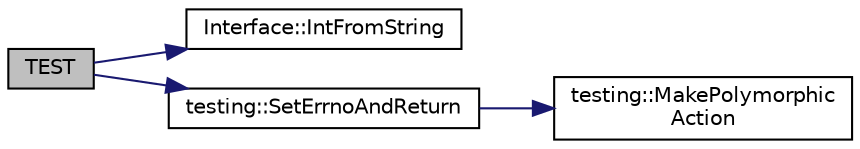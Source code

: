 digraph "TEST"
{
  edge [fontname="Helvetica",fontsize="10",labelfontname="Helvetica",labelfontsize="10"];
  node [fontname="Helvetica",fontsize="10",shape=record];
  rankdir="LR";
  Node31 [label="TEST",height=0.2,width=0.4,color="black", fillcolor="grey75", style="filled", fontcolor="black"];
  Node31 -> Node32 [color="midnightblue",fontsize="10",style="solid",fontname="Helvetica"];
  Node32 [label="Interface::IntFromString",height=0.2,width=0.4,color="black", fillcolor="white", style="filled",URL="$de/d95/class_interface.html#ab34c8a5fd2236a6b009f86a4e5851b61"];
  Node31 -> Node33 [color="midnightblue",fontsize="10",style="solid",fontname="Helvetica"];
  Node33 [label="testing::SetErrnoAndReturn",height=0.2,width=0.4,color="black", fillcolor="white", style="filled",URL="$d0/d75/namespacetesting.html#a31095e421f167fade2e6d4d60df1f4da"];
  Node33 -> Node34 [color="midnightblue",fontsize="10",style="solid",fontname="Helvetica"];
  Node34 [label="testing::MakePolymorphic\lAction",height=0.2,width=0.4,color="black", fillcolor="white", style="filled",URL="$d0/d75/namespacetesting.html#a36bd06c5ea972c6df0bd9f40a7a94c65"];
}
